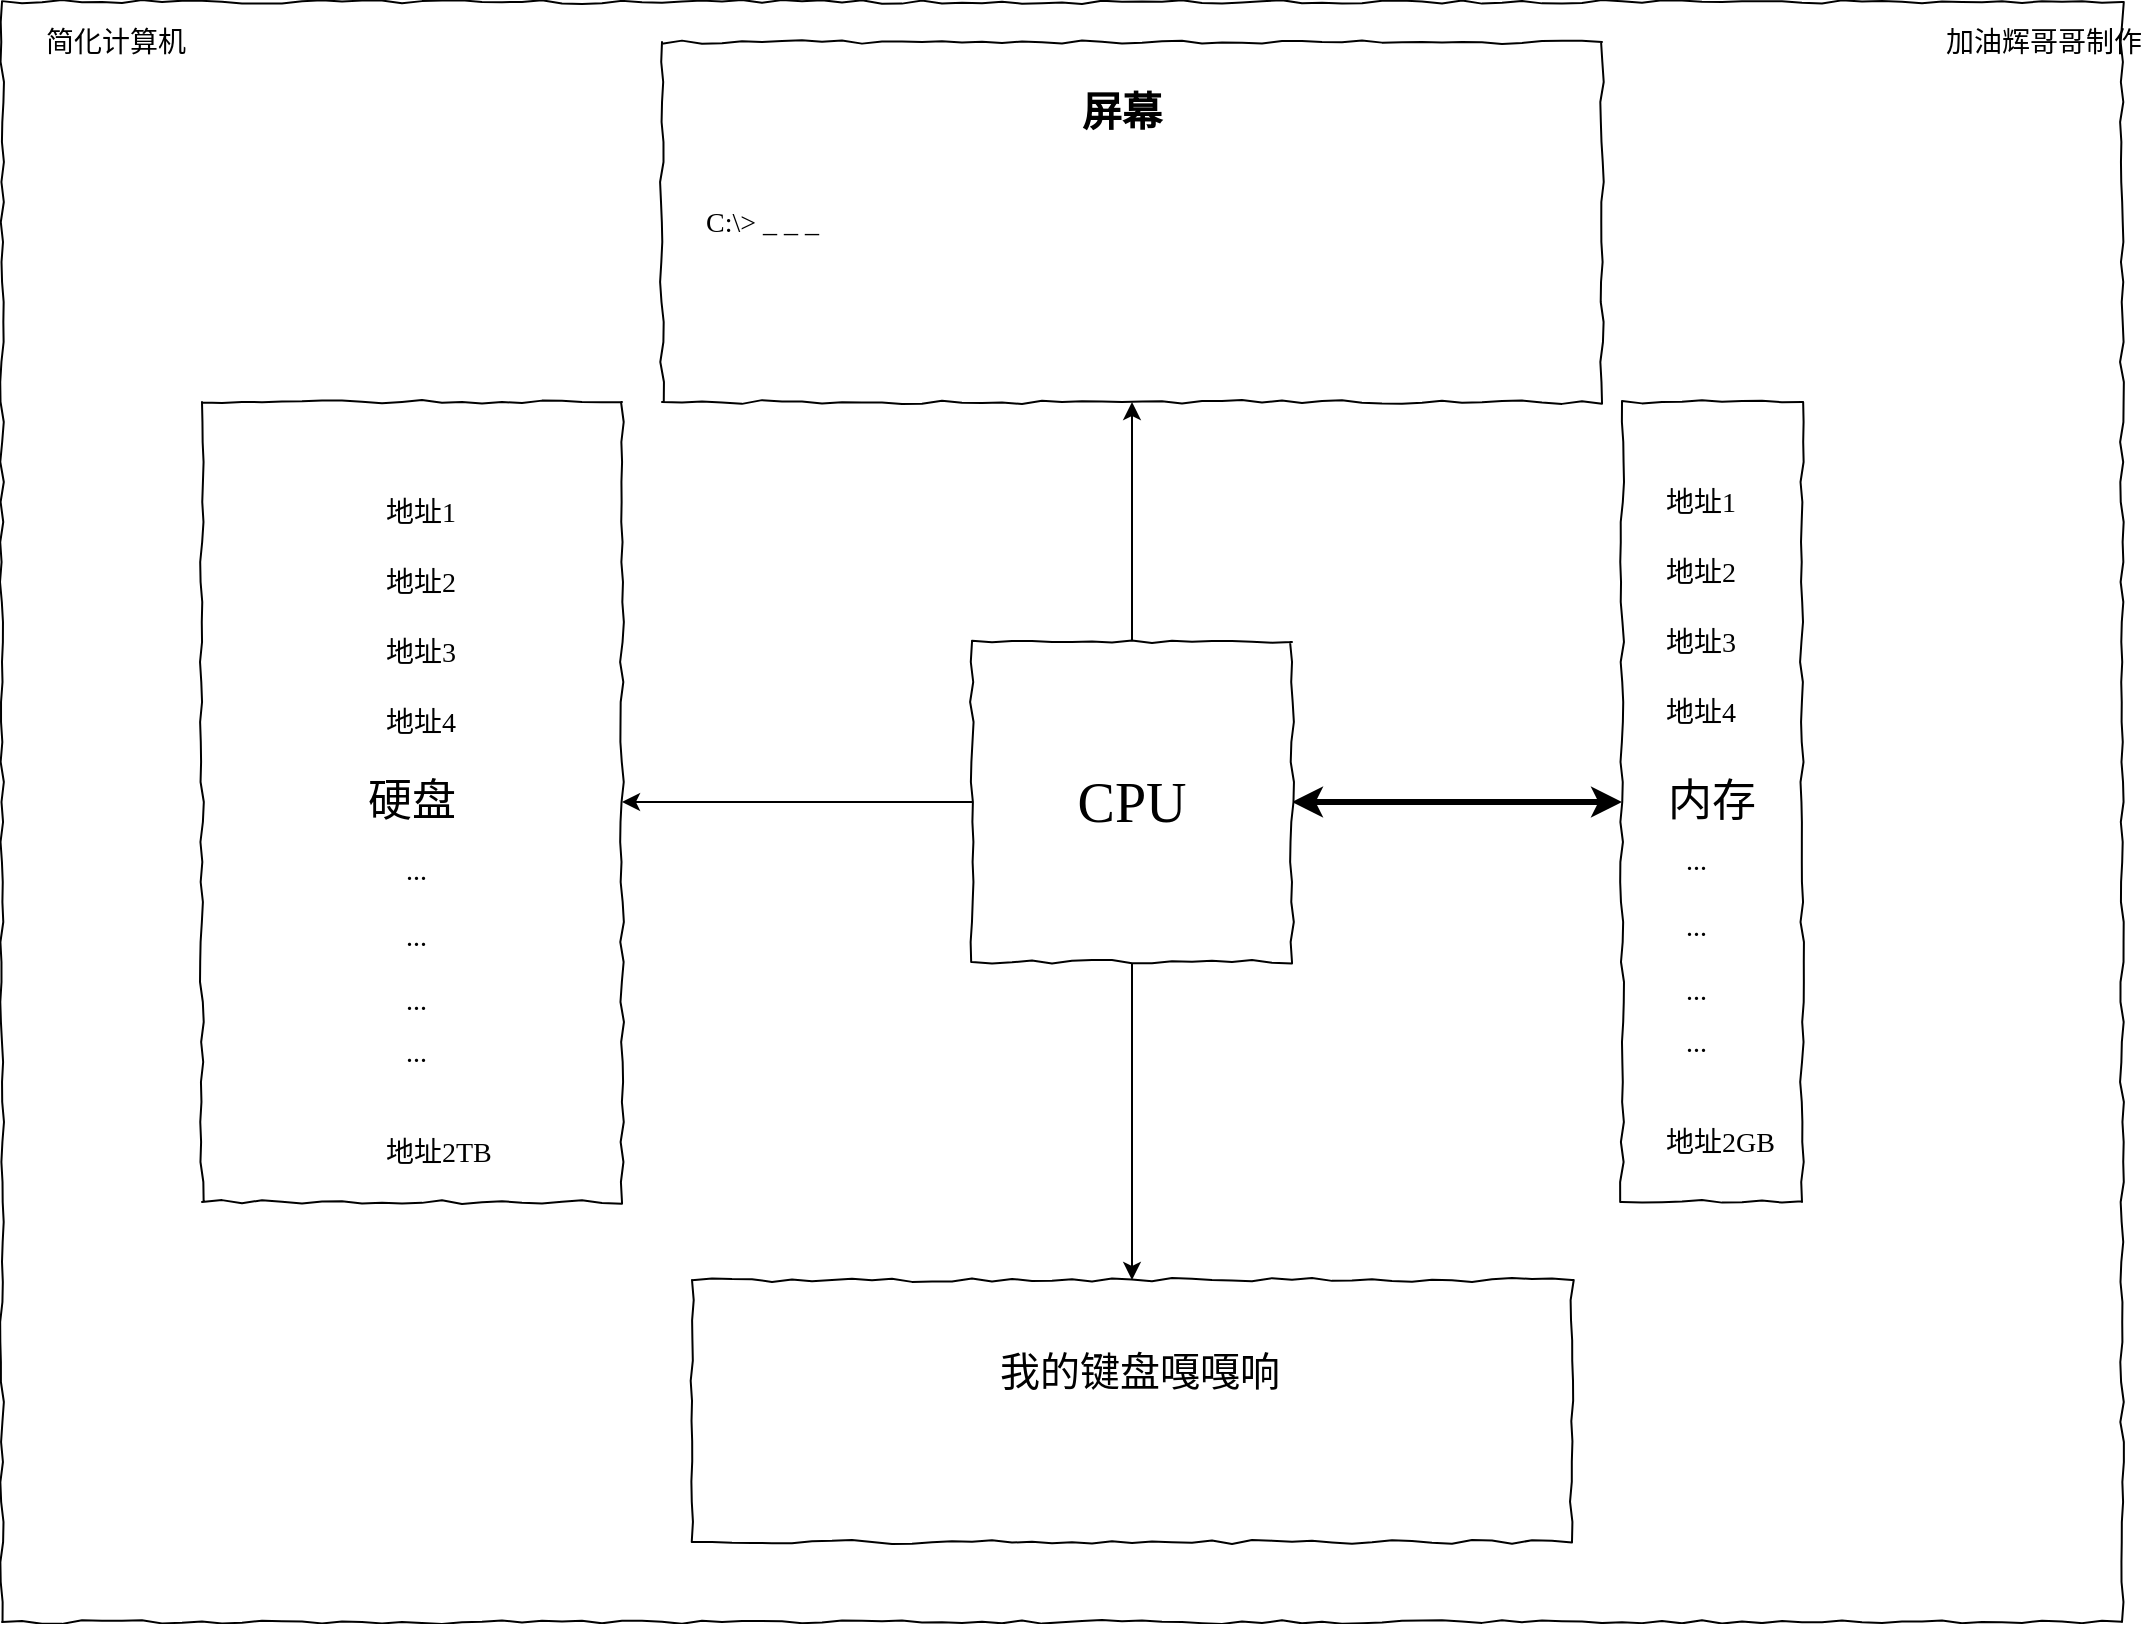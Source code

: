<mxfile version="12.7.1" type="github">
  <diagram name="Page-1" id="03018318-947c-dd8e-b7a3-06fadd420f32">
    <mxGraphModel dx="1200" dy="931" grid="1" gridSize="10" guides="1" tooltips="1" connect="1" arrows="1" fold="1" page="1" pageScale="1" pageWidth="1100" pageHeight="850" background="#ffffff" math="0" shadow="0">
      <root>
        <mxCell id="0" />
        <mxCell id="1" parent="0" />
        <mxCell id="677b7b8949515195-1" value="" style="whiteSpace=wrap;html=1;rounded=0;shadow=0;labelBackgroundColor=none;strokeColor=#000000;strokeWidth=1;fillColor=none;fontFamily=Verdana;fontSize=12;fontColor=#000000;align=center;comic=1;" parent="1" vertex="1">
          <mxGeometry x="20" y="30" width="1060" height="810" as="geometry" />
        </mxCell>
        <mxCell id="Vwc_xMeplZCHSkBFsZtn-7" style="edgeStyle=orthogonalEdgeStyle;rounded=0;orthogonalLoop=1;jettySize=auto;html=1;exitX=1;exitY=0.5;exitDx=0;exitDy=0;strokeWidth=3;startArrow=classic;startFill=1;" edge="1" parent="1" source="677b7b8949515195-2" target="677b7b8949515195-25">
          <mxGeometry relative="1" as="geometry" />
        </mxCell>
        <mxCell id="Vwc_xMeplZCHSkBFsZtn-8" style="edgeStyle=orthogonalEdgeStyle;rounded=0;orthogonalLoop=1;jettySize=auto;html=1;exitX=0.5;exitY=1;exitDx=0;exitDy=0;entryX=0.5;entryY=0;entryDx=0;entryDy=0;" edge="1" parent="1" source="677b7b8949515195-2" target="677b7b8949515195-15">
          <mxGeometry relative="1" as="geometry" />
        </mxCell>
        <mxCell id="Vwc_xMeplZCHSkBFsZtn-17" style="edgeStyle=orthogonalEdgeStyle;rounded=0;orthogonalLoop=1;jettySize=auto;html=1;exitX=0.5;exitY=0;exitDx=0;exitDy=0;" edge="1" parent="1" source="677b7b8949515195-2" target="677b7b8949515195-10">
          <mxGeometry relative="1" as="geometry" />
        </mxCell>
        <mxCell id="Vwc_xMeplZCHSkBFsZtn-31" style="edgeStyle=orthogonalEdgeStyle;rounded=0;orthogonalLoop=1;jettySize=auto;html=1;exitX=0;exitY=0.5;exitDx=0;exitDy=0;entryX=1;entryY=0.5;entryDx=0;entryDy=0;" edge="1" parent="1" source="677b7b8949515195-2" target="Vwc_xMeplZCHSkBFsZtn-21">
          <mxGeometry relative="1" as="geometry" />
        </mxCell>
        <mxCell id="677b7b8949515195-2" value="CPU" style="whiteSpace=wrap;html=1;rounded=0;shadow=0;labelBackgroundColor=none;strokeWidth=1;fontFamily=Verdana;fontSize=28;align=center;comic=1;" parent="1" vertex="1">
          <mxGeometry x="505" y="350" width="160" height="160" as="geometry" />
        </mxCell>
        <mxCell id="677b7b8949515195-7" value="加油辉哥哥制作" style="text;html=1;points=[];align=left;verticalAlign=top;spacingTop=-4;fontSize=14;fontFamily=Verdana" parent="1" vertex="1">
          <mxGeometry x="990" y="40" width="60" height="20" as="geometry" />
        </mxCell>
        <mxCell id="677b7b8949515195-10" value="" style="whiteSpace=wrap;html=1;rounded=0;shadow=0;labelBackgroundColor=none;strokeWidth=1;fillColor=none;fontFamily=Verdana;fontSize=12;align=center;comic=1;" parent="1" vertex="1">
          <mxGeometry x="350" y="50" width="470" height="180" as="geometry" />
        </mxCell>
        <mxCell id="677b7b8949515195-12" value="C:\&amp;gt; _ _ _" style="text;html=1;points=[];align=left;verticalAlign=top;spacingTop=-4;fontSize=14;fontFamily=Verdana" parent="1" vertex="1">
          <mxGeometry x="370" y="130" width="187" height="75" as="geometry" />
        </mxCell>
        <mxCell id="677b7b8949515195-15" value="&lt;div style=&quot;text-align: justify ; font-size: 20px&quot;&gt;&lt;br&gt;&lt;/div&gt;" style="whiteSpace=wrap;html=1;rounded=0;shadow=0;labelBackgroundColor=none;strokeWidth=1;fillColor=none;fontFamily=Verdana;fontSize=12;align=center;verticalAlign=top;spacing=10;comic=1;" parent="1" vertex="1">
          <mxGeometry x="365" y="669" width="440" height="131" as="geometry" />
        </mxCell>
        <mxCell id="677b7b8949515195-25" value="&lt;font style=&quot;font-size: 22px&quot;&gt;内存&lt;/font&gt;" style="whiteSpace=wrap;html=1;rounded=0;shadow=0;labelBackgroundColor=none;strokeWidth=1;fillColor=none;fontFamily=Verdana;fontSize=12;align=center;comic=1;" parent="1" vertex="1">
          <mxGeometry x="830" y="230" width="90" height="400" as="geometry" />
        </mxCell>
        <mxCell id="677b7b8949515195-44" value="地址1" style="text;html=1;points=[];align=left;verticalAlign=top;spacingTop=-4;fontSize=14;fontFamily=Verdana" parent="1" vertex="1">
          <mxGeometry x="850" y="270" width="70" height="20" as="geometry" />
        </mxCell>
        <mxCell id="677b7b8949515195-45" value="地址2" style="text;html=1;points=[];align=left;verticalAlign=top;spacingTop=-4;fontSize=14;fontFamily=Verdana" parent="1" vertex="1">
          <mxGeometry x="850" y="305" width="70" height="20" as="geometry" />
        </mxCell>
        <mxCell id="677b7b8949515195-46" value="地址3" style="text;html=1;points=[];align=left;verticalAlign=top;spacingTop=-4;fontSize=14;fontFamily=Verdana" parent="1" vertex="1">
          <mxGeometry x="850" y="340" width="70" height="20" as="geometry" />
        </mxCell>
        <mxCell id="677b7b8949515195-47" value="地址4" style="text;html=1;points=[];align=left;verticalAlign=top;spacingTop=-4;fontSize=14;fontFamily=Verdana" parent="1" vertex="1">
          <mxGeometry x="850" y="375" width="60" height="20" as="geometry" />
        </mxCell>
        <mxCell id="677b7b8949515195-49" value="地址2GB" style="text;html=1;points=[];align=left;verticalAlign=top;spacingTop=-4;fontSize=14;fontFamily=Verdana" parent="1" vertex="1">
          <mxGeometry x="850" y="590" width="60" height="20" as="geometry" />
        </mxCell>
        <mxCell id="Vwc_xMeplZCHSkBFsZtn-1" value="..." style="text;html=1;points=[];align=left;verticalAlign=top;spacingTop=-4;fontSize=14;fontFamily=Verdana" vertex="1" parent="1">
          <mxGeometry x="860" y="449" width="40" height="20" as="geometry" />
        </mxCell>
        <mxCell id="Vwc_xMeplZCHSkBFsZtn-2" value="..." style="text;html=1;points=[];align=left;verticalAlign=top;spacingTop=-4;fontSize=14;fontFamily=Verdana" vertex="1" parent="1">
          <mxGeometry x="860" y="482" width="50" height="20" as="geometry" />
        </mxCell>
        <mxCell id="Vwc_xMeplZCHSkBFsZtn-3" value="..." style="text;html=1;points=[];align=left;verticalAlign=top;spacingTop=-4;fontSize=14;fontFamily=Verdana" vertex="1" parent="1">
          <mxGeometry x="860" y="514" width="50" height="20" as="geometry" />
        </mxCell>
        <mxCell id="Vwc_xMeplZCHSkBFsZtn-4" value="..." style="text;html=1;points=[];align=left;verticalAlign=top;spacingTop=-4;fontSize=14;fontFamily=Verdana" vertex="1" parent="1">
          <mxGeometry x="860" y="540" width="50" height="20" as="geometry" />
        </mxCell>
        <mxCell id="Vwc_xMeplZCHSkBFsZtn-10" value="&lt;font style=&quot;font-size: 20px&quot;&gt;我的键盘嘎嘎响&lt;/font&gt;" style="text;html=1;points=[];align=left;verticalAlign=top;spacingTop=-4;fontSize=14;fontFamily=Verdana;horizontal=1;" vertex="1" parent="1">
          <mxGeometry x="517" y="700" width="170" height="20" as="geometry" />
        </mxCell>
        <mxCell id="Vwc_xMeplZCHSkBFsZtn-16" value="&lt;font style=&quot;font-size: 20px&quot;&gt;屏幕&lt;/font&gt;" style="text;html=1;points=[];align=left;verticalAlign=top;spacingTop=-4;fontSize=14;fontFamily=Verdana;horizontal=1;fontStyle=1" vertex="1" parent="1">
          <mxGeometry x="558" y="70" width="107" height="20" as="geometry" />
        </mxCell>
        <mxCell id="Vwc_xMeplZCHSkBFsZtn-21" value="&lt;font style=&quot;font-size: 22px&quot;&gt;硬盘&lt;/font&gt;" style="whiteSpace=wrap;html=1;rounded=0;shadow=0;labelBackgroundColor=none;strokeWidth=1;fillColor=none;fontFamily=Verdana;fontSize=12;align=center;comic=1;" vertex="1" parent="1">
          <mxGeometry x="120" y="230" width="210" height="400" as="geometry" />
        </mxCell>
        <mxCell id="Vwc_xMeplZCHSkBFsZtn-22" value="地址1" style="text;html=1;points=[];align=left;verticalAlign=top;spacingTop=-4;fontSize=14;fontFamily=Verdana" vertex="1" parent="1">
          <mxGeometry x="210" y="275" width="70" height="20" as="geometry" />
        </mxCell>
        <mxCell id="Vwc_xMeplZCHSkBFsZtn-23" value="地址2" style="text;html=1;points=[];align=left;verticalAlign=top;spacingTop=-4;fontSize=14;fontFamily=Verdana" vertex="1" parent="1">
          <mxGeometry x="210" y="310" width="70" height="20" as="geometry" />
        </mxCell>
        <mxCell id="Vwc_xMeplZCHSkBFsZtn-24" value="地址3" style="text;html=1;points=[];align=left;verticalAlign=top;spacingTop=-4;fontSize=14;fontFamily=Verdana" vertex="1" parent="1">
          <mxGeometry x="210" y="345" width="70" height="20" as="geometry" />
        </mxCell>
        <mxCell id="Vwc_xMeplZCHSkBFsZtn-25" value="地址4" style="text;html=1;points=[];align=left;verticalAlign=top;spacingTop=-4;fontSize=14;fontFamily=Verdana" vertex="1" parent="1">
          <mxGeometry x="210" y="380" width="60" height="20" as="geometry" />
        </mxCell>
        <mxCell id="Vwc_xMeplZCHSkBFsZtn-26" value="地址2TB" style="text;html=1;points=[];align=left;verticalAlign=top;spacingTop=-4;fontSize=14;fontFamily=Verdana" vertex="1" parent="1">
          <mxGeometry x="210" y="595" width="60" height="20" as="geometry" />
        </mxCell>
        <mxCell id="Vwc_xMeplZCHSkBFsZtn-27" value="..." style="text;html=1;points=[];align=left;verticalAlign=top;spacingTop=-4;fontSize=14;fontFamily=Verdana" vertex="1" parent="1">
          <mxGeometry x="220" y="454" width="40" height="20" as="geometry" />
        </mxCell>
        <mxCell id="Vwc_xMeplZCHSkBFsZtn-28" value="..." style="text;html=1;points=[];align=left;verticalAlign=top;spacingTop=-4;fontSize=14;fontFamily=Verdana" vertex="1" parent="1">
          <mxGeometry x="220" y="487" width="50" height="20" as="geometry" />
        </mxCell>
        <mxCell id="Vwc_xMeplZCHSkBFsZtn-29" value="..." style="text;html=1;points=[];align=left;verticalAlign=top;spacingTop=-4;fontSize=14;fontFamily=Verdana" vertex="1" parent="1">
          <mxGeometry x="220" y="519" width="50" height="20" as="geometry" />
        </mxCell>
        <mxCell id="Vwc_xMeplZCHSkBFsZtn-30" value="..." style="text;html=1;points=[];align=left;verticalAlign=top;spacingTop=-4;fontSize=14;fontFamily=Verdana" vertex="1" parent="1">
          <mxGeometry x="220" y="545" width="50" height="20" as="geometry" />
        </mxCell>
        <mxCell id="Vwc_xMeplZCHSkBFsZtn-32" value="简化计算机" style="text;html=1;points=[];align=left;verticalAlign=top;spacingTop=-4;fontSize=14;fontFamily=Verdana" vertex="1" parent="1">
          <mxGeometry x="40" y="40" width="60" height="20" as="geometry" />
        </mxCell>
      </root>
    </mxGraphModel>
  </diagram>
</mxfile>
